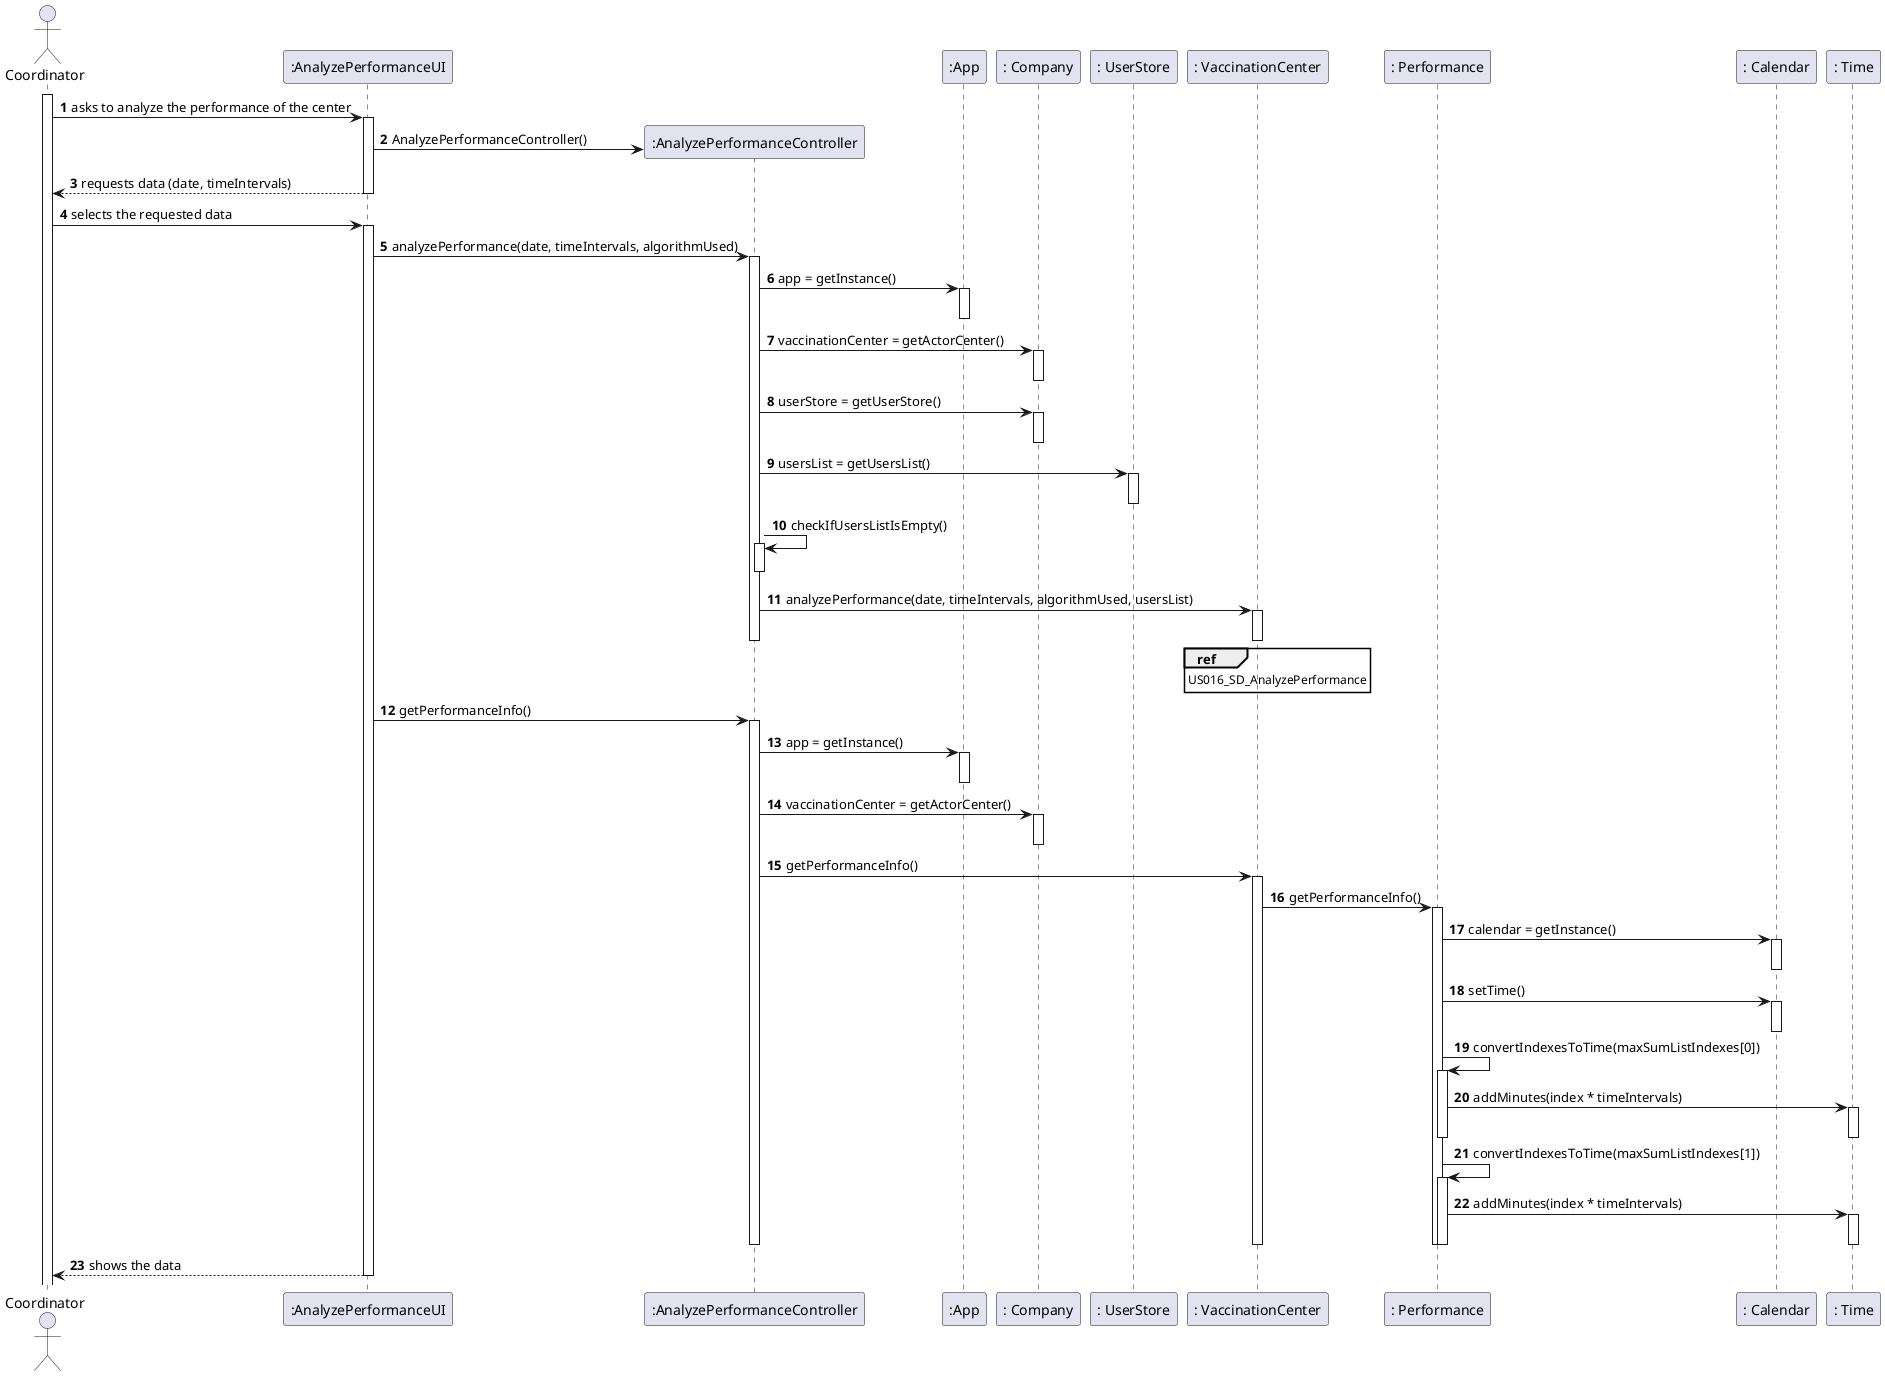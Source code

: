 @startuml
autonumber
actor "Coordinator" as Cor
participant ":AnalyzePerformanceUI" as UI
participant ":AnalyzePerformanceController" as CTRL
participant ":App" as APP
participant ": Company" as COMP
participant ": UserStore" as US
participant ": VaccinationCenter" as VC
participant ": Performance" as P
participant ": Calendar" as CAL
participant ": Time" as T



activate Cor
Cor -> UI : asks to analyze the performance of the center
activate UI
UI -> CTRL ** : AnalyzePerformanceController()

UI --> Cor : requests data (date, timeIntervals)
deactivate UI
Cor ->  UI : selects the requested data
activate UI
UI -> CTRL : analyzePerformance(date, timeIntervals, algorithmUsed)
activate CTRL
CTRL -> APP : app = getInstance()
activate APP
deactivate APP
CTRL -> COMP : vaccinationCenter = getActorCenter()
activate COMP
deactivate COMP
CTRL -> COMP: userStore = getUserStore()
activate COMP
deactivate COMP
CTRL -> US : usersList = getUsersList()
activate US
deactivate US
CTRL -> CTRL : checkIfUsersListIsEmpty()
activate CTRL
deactivate CTRL

CTRL -> VC : analyzePerformance(date, timeIntervals, algorithmUsed, usersList)
ref over VC
US016_SD_AnalyzePerformance
end
activate VC
deactivate VC
deactivate CTRL

UI -> CTRL: getPerformanceInfo()
activate CTRL
CTRL -> APP : app = getInstance()
activate APP
deactivate APP
CTRL -> COMP : vaccinationCenter = getActorCenter()
activate COMP
deactivate COMP
CTRL -> VC : getPerformanceInfo()
activate VC
VC -> P : getPerformanceInfo()
activate P
P -> CAL : calendar = getInstance()
activate CAL
deactivate CAL
P -> CAL : setTime()
activate CAL
deactivate CAL
P -> P : convertIndexesToTime(maxSumListIndexes[0])
activate P
P -> T : addMinutes(index * timeIntervals)
activate T
deactivate T
deactivate P
P -> P : convertIndexesToTime(maxSumListIndexes[1])
activate P
P -> T : addMinutes(index * timeIntervals)
activate T
deactivate T
deactivate P
deactivate P
deactivate VC
deactivate CTRL
UI --> Cor : shows the data
deactivate UI

@enduml